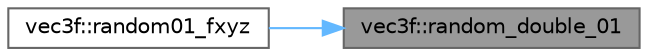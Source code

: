 digraph "vec3f::random_double_01"
{
 // INTERACTIVE_SVG=YES
 // LATEX_PDF_SIZE
  bgcolor="transparent";
  edge [fontname=Helvetica,fontsize=10,labelfontname=Helvetica,labelfontsize=10];
  node [fontname=Helvetica,fontsize=10,shape=box,height=0.2,width=0.4];
  rankdir="RL";
  Node1 [id="Node000001",label="vec3f::random_double_01",height=0.2,width=0.4,color="gray40", fillcolor="grey60", style="filled", fontcolor="black",tooltip=" "];
  Node1 -> Node2 [id="edge1_Node000001_Node000002",dir="back",color="steelblue1",style="solid",tooltip=" "];
  Node2 [id="Node000002",label="vec3f::random01_fxyz",height=0.2,width=0.4,color="grey40", fillcolor="white", style="filled",URL="$da/d83/structvec3f.html#a1a470b414405f8e1f78e20f3cac06224",tooltip=" "];
}
